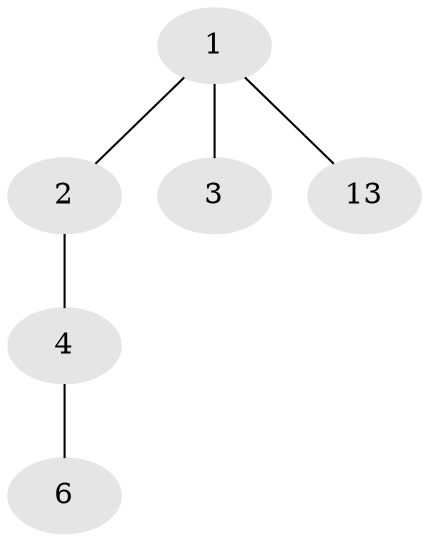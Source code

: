 // Generated by graph-tools (version 1.1) at 2025/46/02/15/25 05:46:28]
// undirected, 6 vertices, 5 edges
graph export_dot {
graph [start="1"]
  node [color=gray90,style=filled];
  1 [super="+17"];
  2 [super="+10"];
  3 [super="+5+7"];
  4 [super="+11"];
  6 [super="+8+9"];
  13 [super="+15+19"];
  1 -- 2;
  1 -- 3;
  1 -- 13;
  2 -- 4;
  4 -- 6;
}
